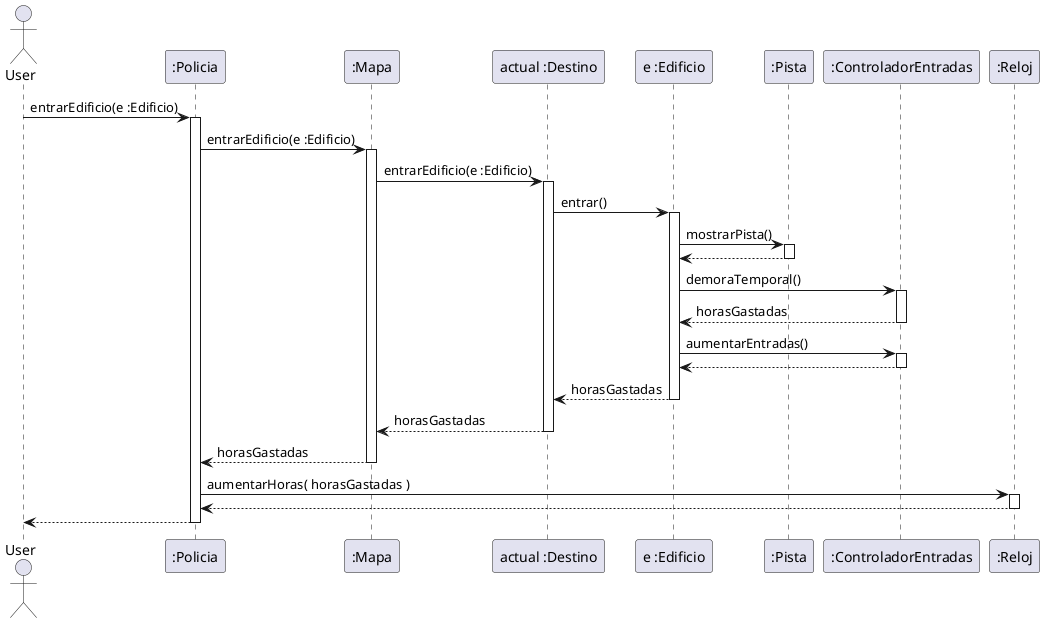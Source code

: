 @startuml

Actor User

User -> ":Policia" : entrarEdificio(e :Edificio)
Activate ":Policia"

":Policia" -> ":Mapa" : entrarEdificio(e :Edificio)
activate ":Mapa"

":Mapa" -> "actual :Destino" : entrarEdificio(e :Edificio)
activate "actual :Destino"

"actual :Destino" -> "e :Edificio" : entrar()
activate "e :Edificio"

"e :Edificio" -> ":Pista" : mostrarPista()
activate ":Pista"

":Pista" --> "e :Edificio"
deactivate ":Pista"

"e :Edificio" -> ":ControladorEntradas" : demoraTemporal()
activate ":ControladorEntradas"

":ControladorEntradas" --> "e :Edificio" : horasGastadas
deactivate ":ControladorEntradas"

"e :Edificio" -> ":ControladorEntradas" : aumentarEntradas()
activate ":ControladorEntradas"

":ControladorEntradas" --> "e :Edificio"
deactivate ":ControladorEntradas"

"e :Edificio" --> "actual :Destino" : horasGastadas
deactivate "e :Edificio"

"actual :Destino" --> ":Mapa" : horasGastadas
deactivate "actual :Destino"

":Mapa" --> ":Policia" : horasGastadas
deactivate ":Mapa"

":Policia" -> ":Reloj" : aumentarHoras( horasGastadas )
activate ":Reloj"

":Reloj" --> ":Policia"
deactivate ":Reloj"

":Policia" --> User
deactivate ":Policia"

@enduml